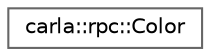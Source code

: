 digraph "类继承关系图"
{
 // INTERACTIVE_SVG=YES
 // LATEX_PDF_SIZE
  bgcolor="transparent";
  edge [fontname=Helvetica,fontsize=10,labelfontname=Helvetica,labelfontsize=10];
  node [fontname=Helvetica,fontsize=10,shape=box,height=0.2,width=0.4];
  rankdir="LR";
  Node0 [id="Node000000",label="carla::rpc::Color",height=0.2,width=0.4,color="grey40", fillcolor="white", style="filled",URL="$da/d44/classcarla_1_1rpc_1_1Color.html",tooltip=" "];
}
